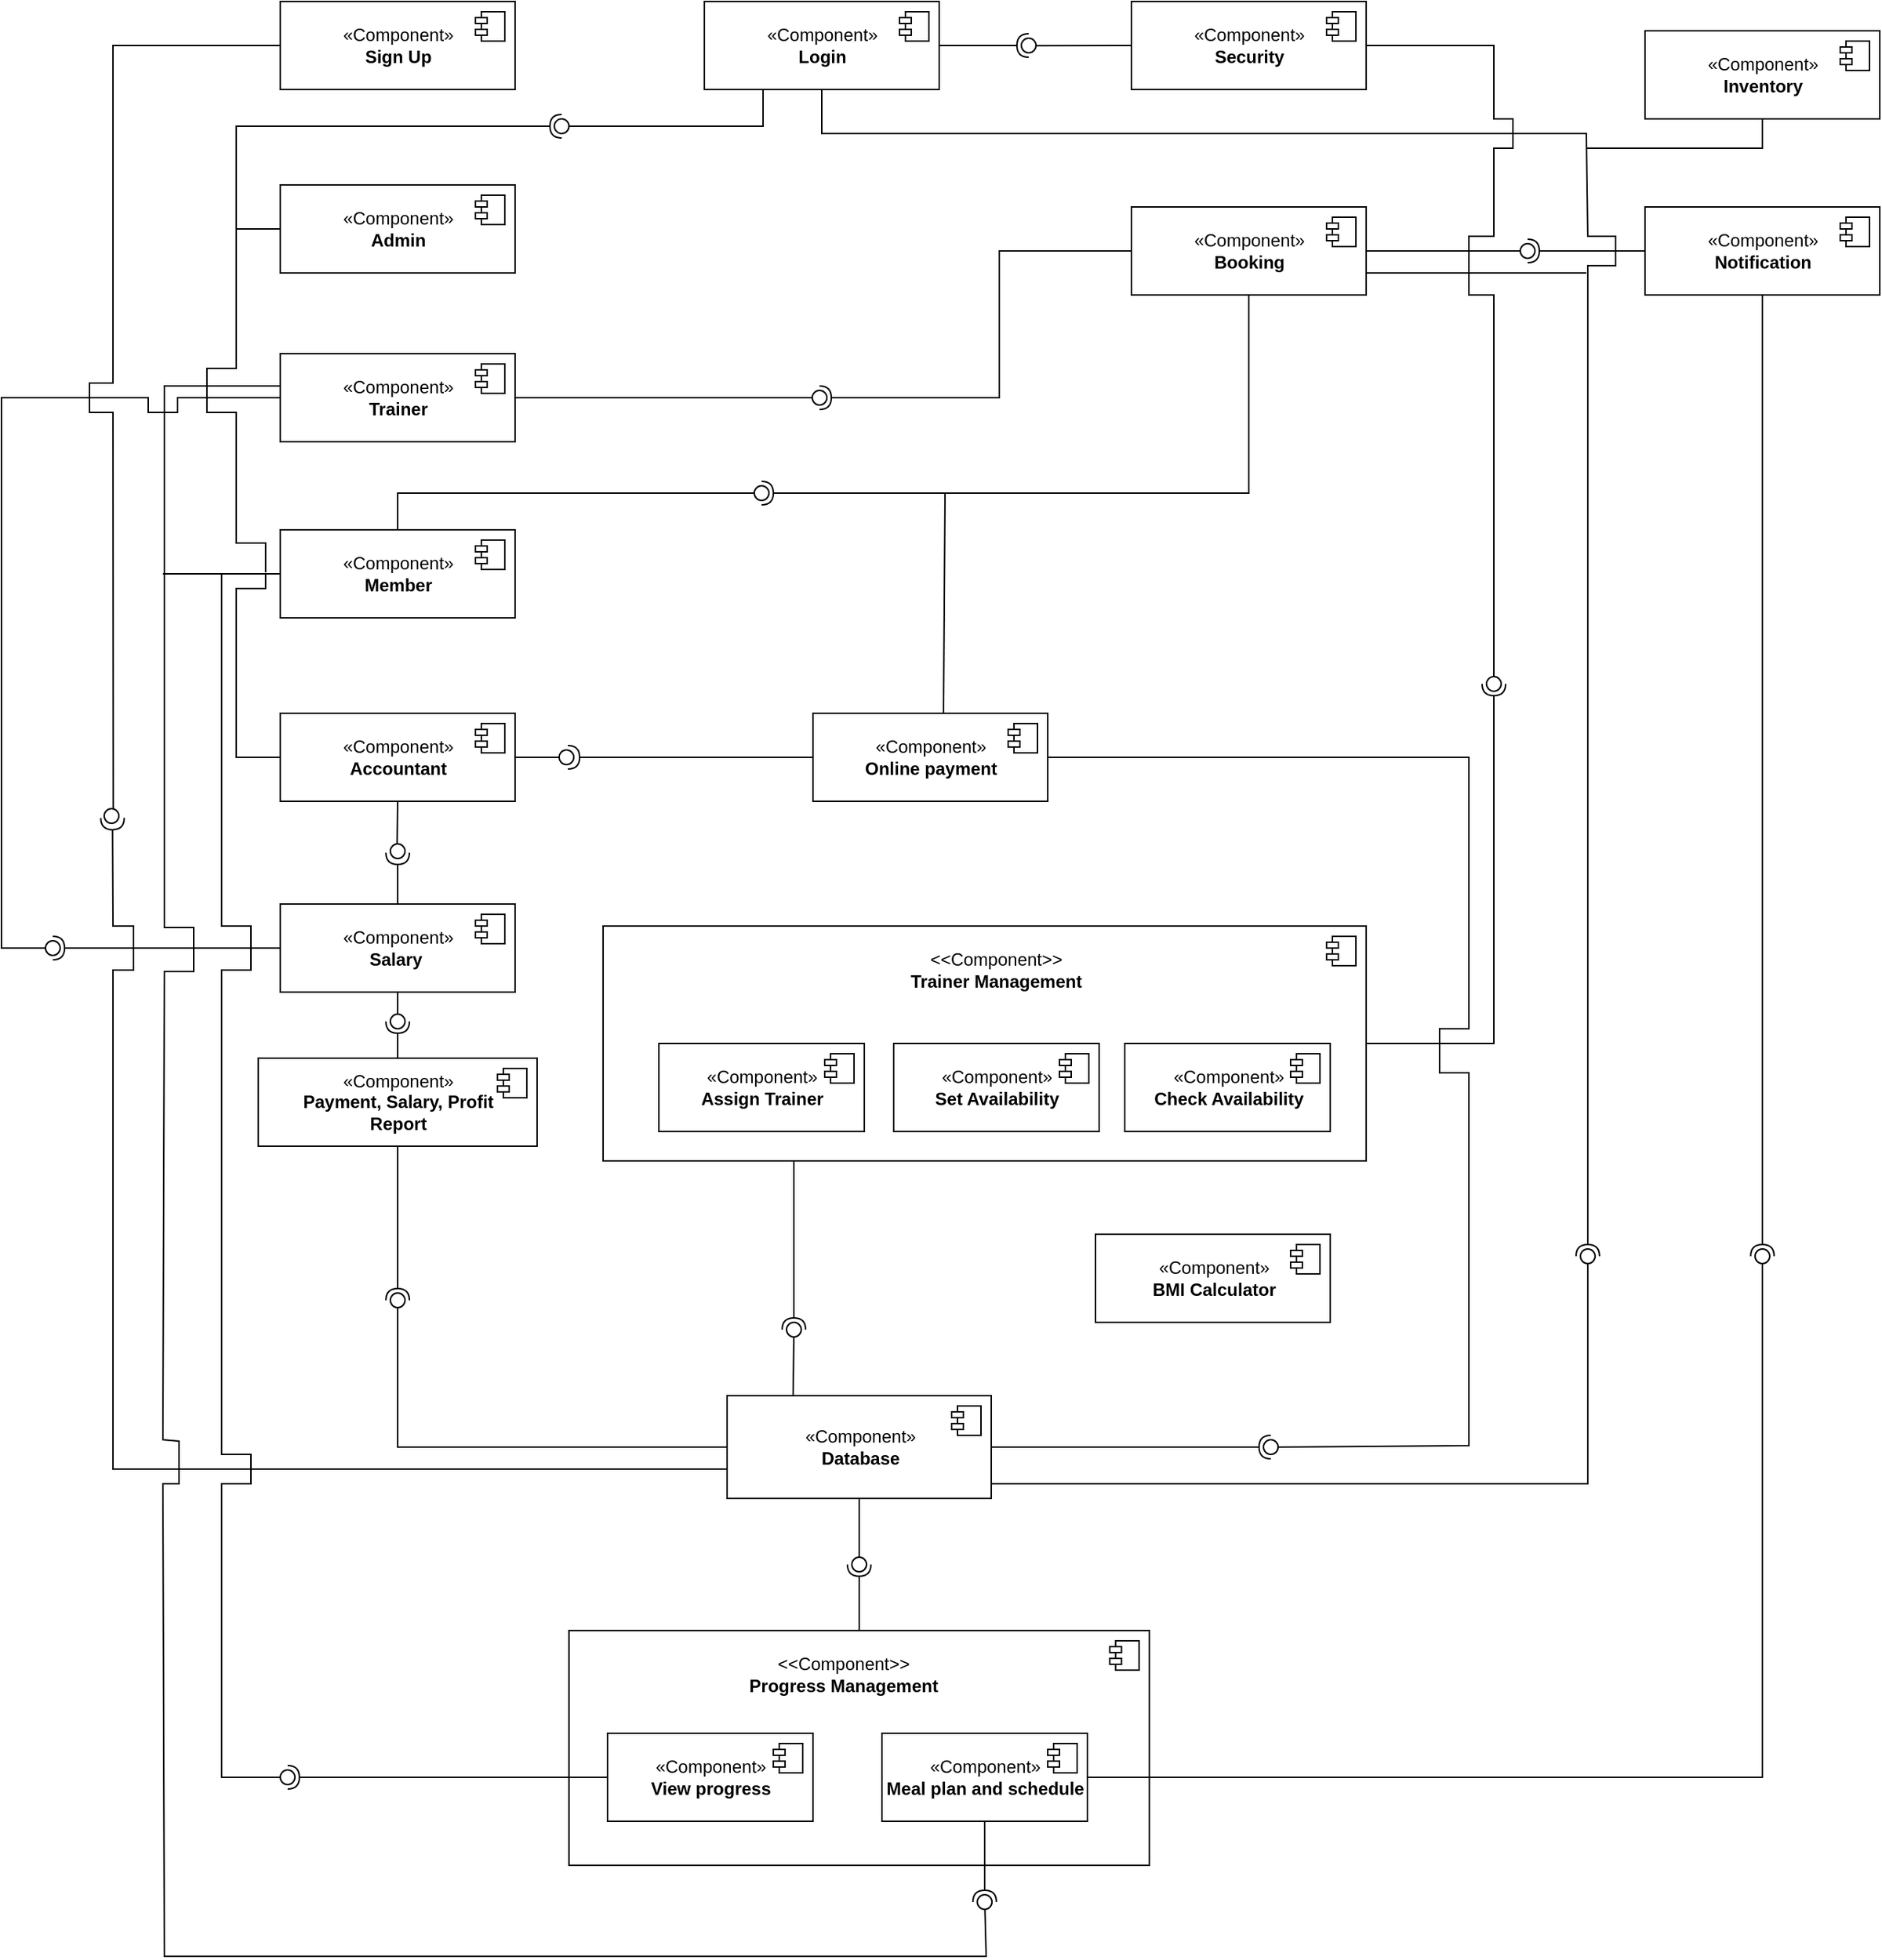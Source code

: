 <mxfile version="15.1.3" type="device" pages="3"><diagram id="GRLsyMhac1MM3BVmUdgl" name="Page-5"><mxGraphModel dx="2052" dy="596" grid="1" gridSize="10" guides="1" tooltips="1" connect="1" arrows="1" fold="1" page="1" pageScale="1" pageWidth="850" pageHeight="1100" math="0" shadow="0"><root><mxCell id="KUz-beREl1Uih2vsmtpz-0"/><mxCell id="KUz-beREl1Uih2vsmtpz-1" parent="KUz-beREl1Uih2vsmtpz-0"/><mxCell id="KUz-beREl1Uih2vsmtpz-2" value="«Component»&lt;br&gt;&lt;b&gt;Sign Up&lt;/b&gt;" style="html=1;dropTarget=0;" parent="KUz-beREl1Uih2vsmtpz-1" vertex="1"><mxGeometry x="70" y="40" width="160" height="60" as="geometry"/></mxCell><mxCell id="KUz-beREl1Uih2vsmtpz-3" value="" style="shape=module;jettyWidth=8;jettyHeight=4;" parent="KUz-beREl1Uih2vsmtpz-2" vertex="1"><mxGeometry x="1" width="20" height="20" relative="1" as="geometry"><mxPoint x="-27" y="7" as="offset"/></mxGeometry></mxCell><mxCell id="KUz-beREl1Uih2vsmtpz-4" value="«Component»&lt;br&gt;&lt;b&gt;Login&lt;/b&gt;" style="html=1;dropTarget=0;" parent="KUz-beREl1Uih2vsmtpz-1" vertex="1"><mxGeometry x="359" y="40" width="160" height="60" as="geometry"/></mxCell><mxCell id="KUz-beREl1Uih2vsmtpz-5" value="" style="shape=module;jettyWidth=8;jettyHeight=4;" parent="KUz-beREl1Uih2vsmtpz-4" vertex="1"><mxGeometry x="1" width="20" height="20" relative="1" as="geometry"><mxPoint x="-27" y="7" as="offset"/></mxGeometry></mxCell><mxCell id="KUz-beREl1Uih2vsmtpz-6" value="«Component»&lt;br&gt;&lt;b&gt;Admin&lt;/b&gt;" style="html=1;dropTarget=0;" parent="KUz-beREl1Uih2vsmtpz-1" vertex="1"><mxGeometry x="70" y="165" width="160" height="60" as="geometry"/></mxCell><mxCell id="KUz-beREl1Uih2vsmtpz-7" value="" style="shape=module;jettyWidth=8;jettyHeight=4;" parent="KUz-beREl1Uih2vsmtpz-6" vertex="1"><mxGeometry x="1" width="20" height="20" relative="1" as="geometry"><mxPoint x="-27" y="7" as="offset"/></mxGeometry></mxCell><mxCell id="KUz-beREl1Uih2vsmtpz-8" value="«Component»&lt;br&gt;&lt;b&gt;Trainer&lt;/b&gt;" style="html=1;dropTarget=0;" parent="KUz-beREl1Uih2vsmtpz-1" vertex="1"><mxGeometry x="70" y="280" width="160" height="60" as="geometry"/></mxCell><mxCell id="KUz-beREl1Uih2vsmtpz-9" value="" style="shape=module;jettyWidth=8;jettyHeight=4;" parent="KUz-beREl1Uih2vsmtpz-8" vertex="1"><mxGeometry x="1" width="20" height="20" relative="1" as="geometry"><mxPoint x="-27" y="7" as="offset"/></mxGeometry></mxCell><mxCell id="KUz-beREl1Uih2vsmtpz-10" value="«Component»&lt;br&gt;&lt;b&gt;Member&lt;/b&gt;" style="html=1;dropTarget=0;" parent="KUz-beREl1Uih2vsmtpz-1" vertex="1"><mxGeometry x="70" y="400" width="160" height="60" as="geometry"/></mxCell><mxCell id="KUz-beREl1Uih2vsmtpz-11" value="" style="shape=module;jettyWidth=8;jettyHeight=4;" parent="KUz-beREl1Uih2vsmtpz-10" vertex="1"><mxGeometry x="1" width="20" height="20" relative="1" as="geometry"><mxPoint x="-27" y="7" as="offset"/></mxGeometry></mxCell><mxCell id="KUz-beREl1Uih2vsmtpz-12" value="«Component»&lt;br&gt;&lt;b&gt;Accountant&lt;/b&gt;" style="html=1;dropTarget=0;" parent="KUz-beREl1Uih2vsmtpz-1" vertex="1"><mxGeometry x="70" y="525" width="160" height="60" as="geometry"/></mxCell><mxCell id="KUz-beREl1Uih2vsmtpz-13" value="" style="shape=module;jettyWidth=8;jettyHeight=4;" parent="KUz-beREl1Uih2vsmtpz-12" vertex="1"><mxGeometry x="1" width="20" height="20" relative="1" as="geometry"><mxPoint x="-27" y="7" as="offset"/></mxGeometry></mxCell><mxCell id="KUz-beREl1Uih2vsmtpz-14" value="«Component»&lt;br&gt;&lt;b&gt;Database&lt;/b&gt;" style="html=1;dropTarget=0;" parent="KUz-beREl1Uih2vsmtpz-1" vertex="1"><mxGeometry x="374.5" y="990" width="180" height="70" as="geometry"/></mxCell><mxCell id="KUz-beREl1Uih2vsmtpz-15" value="" style="shape=module;jettyWidth=8;jettyHeight=4;" parent="KUz-beREl1Uih2vsmtpz-14" vertex="1"><mxGeometry x="1" width="20" height="20" relative="1" as="geometry"><mxPoint x="-27" y="7" as="offset"/></mxGeometry></mxCell><mxCell id="KUz-beREl1Uih2vsmtpz-24" value="«Component»&lt;br&gt;&lt;b&gt;Security&lt;/b&gt;" style="html=1;dropTarget=0;" parent="KUz-beREl1Uih2vsmtpz-1" vertex="1"><mxGeometry x="650" y="40" width="160" height="60" as="geometry"/></mxCell><mxCell id="KUz-beREl1Uih2vsmtpz-25" value="" style="shape=module;jettyWidth=8;jettyHeight=4;" parent="KUz-beREl1Uih2vsmtpz-24" vertex="1"><mxGeometry x="1" width="20" height="20" relative="1" as="geometry"><mxPoint x="-27" y="7" as="offset"/></mxGeometry></mxCell><mxCell id="KUz-beREl1Uih2vsmtpz-26" value="«Component»&lt;br&gt;&lt;b&gt;Booking&lt;/b&gt;" style="html=1;dropTarget=0;" parent="KUz-beREl1Uih2vsmtpz-1" vertex="1"><mxGeometry x="650" y="180" width="160" height="60" as="geometry"/></mxCell><mxCell id="KUz-beREl1Uih2vsmtpz-27" value="" style="shape=module;jettyWidth=8;jettyHeight=4;" parent="KUz-beREl1Uih2vsmtpz-26" vertex="1"><mxGeometry x="1" width="20" height="20" relative="1" as="geometry"><mxPoint x="-27" y="7" as="offset"/></mxGeometry></mxCell><mxCell id="KUz-beREl1Uih2vsmtpz-28" value="«Component»&lt;br&gt;&lt;b&gt;BMI Calculator&lt;/b&gt;" style="html=1;dropTarget=0;" parent="KUz-beREl1Uih2vsmtpz-1" vertex="1"><mxGeometry x="625.5" y="880" width="160" height="60" as="geometry"/></mxCell><mxCell id="KUz-beREl1Uih2vsmtpz-29" value="" style="shape=module;jettyWidth=8;jettyHeight=4;" parent="KUz-beREl1Uih2vsmtpz-28" vertex="1"><mxGeometry x="1" width="20" height="20" relative="1" as="geometry"><mxPoint x="-27" y="7" as="offset"/></mxGeometry></mxCell><mxCell id="KUz-beREl1Uih2vsmtpz-30" value="«Component»&lt;br&gt;&lt;b&gt;Inventory&lt;/b&gt;" style="html=1;dropTarget=0;" parent="KUz-beREl1Uih2vsmtpz-1" vertex="1"><mxGeometry x="1000" y="60" width="160" height="60" as="geometry"/></mxCell><mxCell id="KUz-beREl1Uih2vsmtpz-31" value="" style="shape=module;jettyWidth=8;jettyHeight=4;" parent="KUz-beREl1Uih2vsmtpz-30" vertex="1"><mxGeometry x="1" width="20" height="20" relative="1" as="geometry"><mxPoint x="-27" y="7" as="offset"/></mxGeometry></mxCell><mxCell id="KUz-beREl1Uih2vsmtpz-34" value="" style="html=1;dropTarget=0;" parent="KUz-beREl1Uih2vsmtpz-1" vertex="1"><mxGeometry x="290" y="670" width="520" height="160" as="geometry"/></mxCell><mxCell id="KUz-beREl1Uih2vsmtpz-35" value="" style="shape=module;jettyWidth=8;jettyHeight=4;" parent="KUz-beREl1Uih2vsmtpz-34" vertex="1"><mxGeometry x="1" width="20" height="20" relative="1" as="geometry"><mxPoint x="-27" y="7" as="offset"/></mxGeometry></mxCell><mxCell id="KUz-beREl1Uih2vsmtpz-36" value="«Component»&lt;br&gt;&lt;b&gt;Set Availability&lt;/b&gt;" style="html=1;dropTarget=0;" parent="KUz-beREl1Uih2vsmtpz-1" vertex="1"><mxGeometry x="488" y="750" width="140" height="60" as="geometry"/></mxCell><mxCell id="KUz-beREl1Uih2vsmtpz-37" value="" style="shape=module;jettyWidth=8;jettyHeight=4;" parent="KUz-beREl1Uih2vsmtpz-36" vertex="1"><mxGeometry x="1" width="20" height="20" relative="1" as="geometry"><mxPoint x="-27" y="7" as="offset"/></mxGeometry></mxCell><mxCell id="KUz-beREl1Uih2vsmtpz-38" value="«Component»&lt;br&gt;&lt;b&gt;Assign Trainer&lt;/b&gt;" style="html=1;dropTarget=0;" parent="KUz-beREl1Uih2vsmtpz-1" vertex="1"><mxGeometry x="328" y="750" width="140" height="60" as="geometry"/></mxCell><mxCell id="KUz-beREl1Uih2vsmtpz-39" value="" style="shape=module;jettyWidth=8;jettyHeight=4;" parent="KUz-beREl1Uih2vsmtpz-38" vertex="1"><mxGeometry x="1" width="20" height="20" relative="1" as="geometry"><mxPoint x="-27" y="7" as="offset"/></mxGeometry></mxCell><mxCell id="KUz-beREl1Uih2vsmtpz-40" value="&amp;lt;&amp;lt;Component&amp;gt;&amp;gt;&lt;br&gt;&lt;b&gt;Trainer Management&lt;/b&gt;" style="text;html=1;strokeColor=none;fillColor=none;align=center;verticalAlign=middle;whiteSpace=wrap;rounded=0;" parent="KUz-beREl1Uih2vsmtpz-1" vertex="1"><mxGeometry x="479.25" y="690" width="157.5" height="20" as="geometry"/></mxCell><mxCell id="KUz-beREl1Uih2vsmtpz-41" value="«Component»&lt;br&gt;&lt;b&gt;Check Availability&lt;/b&gt;" style="html=1;dropTarget=0;" parent="KUz-beREl1Uih2vsmtpz-1" vertex="1"><mxGeometry x="645.5" y="750" width="140" height="60" as="geometry"/></mxCell><mxCell id="KUz-beREl1Uih2vsmtpz-42" value="" style="shape=module;jettyWidth=8;jettyHeight=4;" parent="KUz-beREl1Uih2vsmtpz-41" vertex="1"><mxGeometry x="1" width="20" height="20" relative="1" as="geometry"><mxPoint x="-27" y="7" as="offset"/></mxGeometry></mxCell><mxCell id="KUz-beREl1Uih2vsmtpz-43" value="«Component»&lt;br&gt;&lt;b&gt;Salary&amp;nbsp;&lt;/b&gt;" style="html=1;dropTarget=0;" parent="KUz-beREl1Uih2vsmtpz-1" vertex="1"><mxGeometry x="70" y="655" width="160" height="60" as="geometry"/></mxCell><mxCell id="KUz-beREl1Uih2vsmtpz-44" value="" style="shape=module;jettyWidth=8;jettyHeight=4;" parent="KUz-beREl1Uih2vsmtpz-43" vertex="1"><mxGeometry x="1" width="20" height="20" relative="1" as="geometry"><mxPoint x="-27" y="7" as="offset"/></mxGeometry></mxCell><mxCell id="KUz-beREl1Uih2vsmtpz-45" value="«Component»&lt;br&gt;&lt;b&gt;Payment, Salary, Profit&lt;br&gt;Report&lt;/b&gt;" style="html=1;dropTarget=0;" parent="KUz-beREl1Uih2vsmtpz-1" vertex="1"><mxGeometry x="55" y="760" width="190" height="60" as="geometry"/></mxCell><mxCell id="KUz-beREl1Uih2vsmtpz-46" value="" style="shape=module;jettyWidth=8;jettyHeight=4;" parent="KUz-beREl1Uih2vsmtpz-45" vertex="1"><mxGeometry x="1" width="20" height="20" relative="1" as="geometry"><mxPoint x="-27" y="7" as="offset"/></mxGeometry></mxCell><mxCell id="KUz-beREl1Uih2vsmtpz-47" value="«Component»&lt;br&gt;&lt;b&gt;Notification&lt;/b&gt;" style="html=1;dropTarget=0;" parent="KUz-beREl1Uih2vsmtpz-1" vertex="1"><mxGeometry x="1000" y="180" width="160" height="60" as="geometry"/></mxCell><mxCell id="KUz-beREl1Uih2vsmtpz-48" value="" style="shape=module;jettyWidth=8;jettyHeight=4;" parent="KUz-beREl1Uih2vsmtpz-47" vertex="1"><mxGeometry x="1" width="20" height="20" relative="1" as="geometry"><mxPoint x="-27" y="7" as="offset"/></mxGeometry></mxCell><mxCell id="KUz-beREl1Uih2vsmtpz-49" value="" style="html=1;dropTarget=0;" parent="KUz-beREl1Uih2vsmtpz-1" vertex="1"><mxGeometry x="266.75" y="1150" width="395.5" height="160" as="geometry"/></mxCell><mxCell id="KUz-beREl1Uih2vsmtpz-50" value="" style="shape=module;jettyWidth=8;jettyHeight=4;" parent="KUz-beREl1Uih2vsmtpz-49" vertex="1"><mxGeometry x="1" width="20" height="20" relative="1" as="geometry"><mxPoint x="-27" y="7" as="offset"/></mxGeometry></mxCell><mxCell id="KUz-beREl1Uih2vsmtpz-52" value="" style="rounded=0;orthogonalLoop=1;jettySize=auto;html=1;endArrow=none;endFill=0;exitX=0;exitY=0.5;exitDx=0;exitDy=0;" parent="KUz-beREl1Uih2vsmtpz-1" source="KUz-beREl1Uih2vsmtpz-24" target="KUz-beREl1Uih2vsmtpz-54" edge="1"><mxGeometry relative="1" as="geometry"><mxPoint x="420" y="155" as="sourcePoint"/></mxGeometry></mxCell><mxCell id="KUz-beREl1Uih2vsmtpz-53" value="" style="rounded=0;orthogonalLoop=1;jettySize=auto;html=1;endArrow=halfCircle;endFill=0;endSize=6;strokeWidth=1;exitX=1;exitY=0.5;exitDx=0;exitDy=0;" parent="KUz-beREl1Uih2vsmtpz-1" source="KUz-beREl1Uih2vsmtpz-4" edge="1"><mxGeometry relative="1" as="geometry"><mxPoint x="460" y="155" as="sourcePoint"/><mxPoint x="580" y="70" as="targetPoint"/></mxGeometry></mxCell><mxCell id="KUz-beREl1Uih2vsmtpz-54" value="" style="ellipse;whiteSpace=wrap;html=1;fontFamily=Helvetica;fontSize=12;fontColor=#000000;align=center;strokeColor=#000000;fillColor=#ffffff;points=[];aspect=fixed;resizable=0;" parent="KUz-beREl1Uih2vsmtpz-1" vertex="1"><mxGeometry x="575" y="65" width="10" height="10" as="geometry"/></mxCell><mxCell id="KUz-beREl1Uih2vsmtpz-55" value="" style="rounded=0;orthogonalLoop=1;jettySize=auto;html=1;endArrow=none;endFill=0;exitX=0;exitY=0.5;exitDx=0;exitDy=0;entryX=0.62;entryY=0.62;entryDx=0;entryDy=0;entryPerimeter=0;" parent="KUz-beREl1Uih2vsmtpz-1" source="KUz-beREl1Uih2vsmtpz-2" target="KUz-beREl1Uih2vsmtpz-57" edge="1"><mxGeometry relative="1" as="geometry"><mxPoint x="50" y="125" as="sourcePoint"/><Array as="points"><mxPoint x="-44" y="70"/><mxPoint x="-44" y="300"/><mxPoint x="-60" y="300"/><mxPoint x="-60" y="320"/><mxPoint x="-44" y="320"/></Array></mxGeometry></mxCell><mxCell id="KUz-beREl1Uih2vsmtpz-56" value="" style="rounded=0;orthogonalLoop=1;jettySize=auto;html=1;endArrow=halfCircle;endFill=0;endSize=6;strokeWidth=1;entryX=0.267;entryY=0.933;entryDx=0;entryDy=0;entryPerimeter=0;exitX=-0.003;exitY=0.714;exitDx=0;exitDy=0;exitPerimeter=0;" parent="KUz-beREl1Uih2vsmtpz-1" source="KUz-beREl1Uih2vsmtpz-14" edge="1"><mxGeometry relative="1" as="geometry"><mxPoint x="373" y="1040" as="sourcePoint"/><mxPoint x="-44.33" y="596.33" as="targetPoint"/><Array as="points"><mxPoint x="-44" y="1040"/><mxPoint x="-44" y="700"/><mxPoint x="-30" y="700"/><mxPoint x="-30" y="670"/><mxPoint x="-44" y="670"/></Array></mxGeometry></mxCell><mxCell id="KUz-beREl1Uih2vsmtpz-57" value="" style="ellipse;whiteSpace=wrap;html=1;fontFamily=Helvetica;fontSize=12;fontColor=#000000;align=center;strokeColor=#000000;fillColor=#ffffff;points=[];aspect=fixed;resizable=0;" parent="KUz-beREl1Uih2vsmtpz-1" vertex="1"><mxGeometry x="-50" y="590" width="10" height="10" as="geometry"/></mxCell><mxCell id="KUz-beREl1Uih2vsmtpz-63" value="" style="rounded=0;orthogonalLoop=1;jettySize=auto;html=1;endArrow=none;endFill=0;exitX=0.25;exitY=0;exitDx=0;exitDy=0;" parent="KUz-beREl1Uih2vsmtpz-1" source="KUz-beREl1Uih2vsmtpz-14" target="KUz-beREl1Uih2vsmtpz-65" edge="1"><mxGeometry relative="1" as="geometry"><mxPoint x="425" y="955" as="sourcePoint"/></mxGeometry></mxCell><mxCell id="KUz-beREl1Uih2vsmtpz-64" value="" style="rounded=0;orthogonalLoop=1;jettySize=auto;html=1;endArrow=halfCircle;endFill=0;entryX=0.5;entryY=0.5;entryDx=0;entryDy=0;endSize=6;strokeWidth=1;exitX=0.25;exitY=1;exitDx=0;exitDy=0;" parent="KUz-beREl1Uih2vsmtpz-1" source="KUz-beREl1Uih2vsmtpz-34" target="KUz-beREl1Uih2vsmtpz-65" edge="1"><mxGeometry relative="1" as="geometry"><mxPoint x="465" y="955" as="sourcePoint"/></mxGeometry></mxCell><mxCell id="KUz-beREl1Uih2vsmtpz-65" value="" style="ellipse;whiteSpace=wrap;html=1;fontFamily=Helvetica;fontSize=12;fontColor=#000000;align=center;strokeColor=#000000;fillColor=#ffffff;points=[];aspect=fixed;resizable=0;" parent="KUz-beREl1Uih2vsmtpz-1" vertex="1"><mxGeometry x="415" y="940" width="10" height="10" as="geometry"/></mxCell><mxCell id="KUz-beREl1Uih2vsmtpz-69" value="" style="rounded=0;orthogonalLoop=1;jettySize=auto;html=1;endArrow=none;endFill=0;exitX=1;exitY=0.5;exitDx=0;exitDy=0;" parent="KUz-beREl1Uih2vsmtpz-1" source="KUz-beREl1Uih2vsmtpz-8" target="KUz-beREl1Uih2vsmtpz-71" edge="1"><mxGeometry relative="1" as="geometry"><mxPoint x="393" y="285" as="sourcePoint"/></mxGeometry></mxCell><mxCell id="KUz-beREl1Uih2vsmtpz-70" value="" style="rounded=0;orthogonalLoop=1;jettySize=auto;html=1;endArrow=halfCircle;endFill=0;entryX=0.5;entryY=0.5;entryDx=0;entryDy=0;endSize=6;strokeWidth=1;exitX=0;exitY=0.5;exitDx=0;exitDy=0;" parent="KUz-beREl1Uih2vsmtpz-1" source="KUz-beREl1Uih2vsmtpz-26" target="KUz-beREl1Uih2vsmtpz-71" edge="1"><mxGeometry relative="1" as="geometry"><mxPoint x="433" y="285" as="sourcePoint"/><Array as="points"><mxPoint x="560" y="210"/><mxPoint x="560" y="310"/></Array></mxGeometry></mxCell><mxCell id="KUz-beREl1Uih2vsmtpz-71" value="" style="ellipse;whiteSpace=wrap;html=1;fontFamily=Helvetica;fontSize=12;fontColor=#000000;align=center;strokeColor=#000000;fillColor=#ffffff;points=[];aspect=fixed;resizable=0;" parent="KUz-beREl1Uih2vsmtpz-1" vertex="1"><mxGeometry x="432.5" y="305" width="10" height="10" as="geometry"/></mxCell><mxCell id="KUz-beREl1Uih2vsmtpz-72" value="" style="rounded=0;orthogonalLoop=1;jettySize=auto;html=1;endArrow=none;endFill=0;exitX=0.5;exitY=0;exitDx=0;exitDy=0;" parent="KUz-beREl1Uih2vsmtpz-1" source="KUz-beREl1Uih2vsmtpz-10" target="KUz-beREl1Uih2vsmtpz-74" edge="1"><mxGeometry relative="1" as="geometry"><mxPoint x="403" y="365" as="sourcePoint"/><Array as="points"><mxPoint x="150" y="375"/></Array></mxGeometry></mxCell><mxCell id="KUz-beREl1Uih2vsmtpz-73" value="" style="rounded=0;orthogonalLoop=1;jettySize=auto;html=1;endArrow=halfCircle;endFill=0;entryX=0.5;entryY=0.5;entryDx=0;entryDy=0;endSize=6;strokeWidth=1;exitX=0.5;exitY=1;exitDx=0;exitDy=0;" parent="KUz-beREl1Uih2vsmtpz-1" source="KUz-beREl1Uih2vsmtpz-26" target="KUz-beREl1Uih2vsmtpz-74" edge="1"><mxGeometry relative="1" as="geometry"><mxPoint x="443" y="365" as="sourcePoint"/><Array as="points"><mxPoint x="730" y="270"/><mxPoint x="730" y="375"/></Array></mxGeometry></mxCell><mxCell id="KUz-beREl1Uih2vsmtpz-74" value="" style="ellipse;whiteSpace=wrap;html=1;fontFamily=Helvetica;fontSize=12;fontColor=#000000;align=center;strokeColor=#000000;fillColor=#ffffff;points=[];aspect=fixed;resizable=0;" parent="KUz-beREl1Uih2vsmtpz-1" vertex="1"><mxGeometry x="393" y="370" width="10" height="10" as="geometry"/></mxCell><mxCell id="KUz-beREl1Uih2vsmtpz-75" value="" style="rounded=0;orthogonalLoop=1;jettySize=auto;html=1;endArrow=none;endFill=0;exitX=1;exitY=0.5;exitDx=0;exitDy=0;" parent="KUz-beREl1Uih2vsmtpz-1" source="KUz-beREl1Uih2vsmtpz-26" target="KUz-beREl1Uih2vsmtpz-77" edge="1"><mxGeometry relative="1" as="geometry"><mxPoint x="900" y="210" as="sourcePoint"/></mxGeometry></mxCell><mxCell id="KUz-beREl1Uih2vsmtpz-76" value="" style="rounded=0;orthogonalLoop=1;jettySize=auto;html=1;endArrow=halfCircle;endFill=0;entryX=0.5;entryY=0.5;entryDx=0;entryDy=0;endSize=6;strokeWidth=1;exitX=0;exitY=0.5;exitDx=0;exitDy=0;" parent="KUz-beREl1Uih2vsmtpz-1" source="KUz-beREl1Uih2vsmtpz-47" target="KUz-beREl1Uih2vsmtpz-77" edge="1"><mxGeometry relative="1" as="geometry"><mxPoint x="940" y="210" as="sourcePoint"/></mxGeometry></mxCell><mxCell id="KUz-beREl1Uih2vsmtpz-77" value="" style="ellipse;whiteSpace=wrap;html=1;fontFamily=Helvetica;fontSize=12;fontColor=#000000;align=center;strokeColor=#000000;fillColor=#ffffff;points=[];aspect=fixed;resizable=0;" parent="KUz-beREl1Uih2vsmtpz-1" vertex="1"><mxGeometry x="915" y="205" width="10" height="10" as="geometry"/></mxCell><mxCell id="z6zVtPo82N4SfBNvhHVu-0" value="" style="rounded=0;orthogonalLoop=1;jettySize=auto;html=1;endArrow=none;endFill=0;exitX=1;exitY=0.5;exitDx=0;exitDy=0;" parent="KUz-beREl1Uih2vsmtpz-1" source="KUz-beREl1Uih2vsmtpz-12" target="z6zVtPo82N4SfBNvhHVu-2" edge="1"><mxGeometry relative="1" as="geometry"><mxPoint x="430" y="625" as="sourcePoint"/><mxPoint x="250" y="550" as="targetPoint"/></mxGeometry></mxCell><mxCell id="z6zVtPo82N4SfBNvhHVu-1" value="" style="rounded=0;orthogonalLoop=1;jettySize=auto;html=1;endArrow=halfCircle;endFill=0;endSize=6;strokeWidth=1;" parent="KUz-beREl1Uih2vsmtpz-1" edge="1"><mxGeometry relative="1" as="geometry"><mxPoint x="433" y="555" as="sourcePoint"/><mxPoint x="266" y="555" as="targetPoint"/></mxGeometry></mxCell><mxCell id="z6zVtPo82N4SfBNvhHVu-2" value="" style="ellipse;whiteSpace=wrap;html=1;fontFamily=Helvetica;fontSize=12;fontColor=#000000;align=center;strokeColor=#000000;fillColor=#ffffff;points=[];aspect=fixed;resizable=0;" parent="KUz-beREl1Uih2vsmtpz-1" vertex="1"><mxGeometry x="260" y="550" width="10" height="10" as="geometry"/></mxCell><mxCell id="z6zVtPo82N4SfBNvhHVu-3" value="" style="rounded=0;orthogonalLoop=1;jettySize=auto;html=1;endArrow=none;endFill=0;exitX=0.5;exitY=1;exitDx=0;exitDy=0;" parent="KUz-beREl1Uih2vsmtpz-1" source="KUz-beREl1Uih2vsmtpz-43" edge="1"><mxGeometry relative="1" as="geometry"><mxPoint x="430" y="725" as="sourcePoint"/><mxPoint x="150" y="730" as="targetPoint"/></mxGeometry></mxCell><mxCell id="z6zVtPo82N4SfBNvhHVu-4" value="" style="rounded=0;orthogonalLoop=1;jettySize=auto;html=1;endArrow=halfCircle;endFill=0;entryX=0.5;entryY=0.5;entryDx=0;entryDy=0;endSize=6;strokeWidth=1;exitX=0.5;exitY=0;exitDx=0;exitDy=0;" parent="KUz-beREl1Uih2vsmtpz-1" source="KUz-beREl1Uih2vsmtpz-45" target="z6zVtPo82N4SfBNvhHVu-5" edge="1"><mxGeometry relative="1" as="geometry"><mxPoint x="470" y="725" as="sourcePoint"/></mxGeometry></mxCell><mxCell id="z6zVtPo82N4SfBNvhHVu-5" value="" style="ellipse;whiteSpace=wrap;html=1;fontFamily=Helvetica;fontSize=12;fontColor=#000000;align=center;strokeColor=#000000;fillColor=#ffffff;points=[];aspect=fixed;resizable=0;" parent="KUz-beREl1Uih2vsmtpz-1" vertex="1"><mxGeometry x="145" y="730" width="10" height="10" as="geometry"/></mxCell><mxCell id="z6zVtPo82N4SfBNvhHVu-6" value="" style="rounded=0;orthogonalLoop=1;jettySize=auto;html=1;endArrow=none;endFill=0;exitX=0.5;exitY=1;exitDx=0;exitDy=0;entryX=0.46;entryY=0.14;entryDx=0;entryDy=0;entryPerimeter=0;" parent="KUz-beREl1Uih2vsmtpz-1" source="KUz-beREl1Uih2vsmtpz-12" target="z6zVtPo82N4SfBNvhHVu-8" edge="1"><mxGeometry relative="1" as="geometry"><mxPoint x="430" y="625" as="sourcePoint"/><mxPoint x="150" y="620" as="targetPoint"/></mxGeometry></mxCell><mxCell id="z6zVtPo82N4SfBNvhHVu-7" value="" style="rounded=0;orthogonalLoop=1;jettySize=auto;html=1;endArrow=halfCircle;endFill=0;endSize=6;strokeWidth=1;exitX=0.5;exitY=0;exitDx=0;exitDy=0;" parent="KUz-beREl1Uih2vsmtpz-1" source="KUz-beREl1Uih2vsmtpz-43" edge="1"><mxGeometry relative="1" as="geometry"><mxPoint x="200" y="620" as="sourcePoint"/><mxPoint x="150" y="620" as="targetPoint"/></mxGeometry></mxCell><mxCell id="z6zVtPo82N4SfBNvhHVu-8" value="" style="ellipse;whiteSpace=wrap;html=1;fontFamily=Helvetica;fontSize=12;fontColor=#000000;align=center;strokeColor=#000000;fillColor=#ffffff;points=[];aspect=fixed;resizable=0;" parent="KUz-beREl1Uih2vsmtpz-1" vertex="1"><mxGeometry x="145" y="614" width="10" height="10" as="geometry"/></mxCell><mxCell id="rdG7AmRiYX-s2FZ0w-6K-0" value="" style="rounded=0;orthogonalLoop=1;jettySize=auto;html=1;endArrow=none;endFill=0;" parent="KUz-beREl1Uih2vsmtpz-1" target="rdG7AmRiYX-s2FZ0w-6K-2" edge="1"><mxGeometry relative="1" as="geometry"><mxPoint x="555" y="1050" as="sourcePoint"/><Array as="points"><mxPoint x="961" y="1050"/></Array></mxGeometry></mxCell><mxCell id="rdG7AmRiYX-s2FZ0w-6K-1" value="" style="rounded=0;orthogonalLoop=1;jettySize=auto;html=1;endArrow=halfCircle;endFill=0;entryX=0.5;entryY=0.5;entryDx=0;entryDy=0;endSize=6;strokeWidth=1;exitX=0.5;exitY=1;exitDx=0;exitDy=0;" parent="KUz-beREl1Uih2vsmtpz-1" source="KUz-beREl1Uih2vsmtpz-4" target="rdG7AmRiYX-s2FZ0w-6K-2" edge="1"><mxGeometry relative="1" as="geometry"><mxPoint x="950" y="70" as="sourcePoint"/><Array as="points"><mxPoint x="439" y="130"/><mxPoint x="960" y="130"/><mxPoint x="961" y="200"/><mxPoint x="980" y="200"/><mxPoint x="980" y="220"/><mxPoint x="961" y="220"/></Array></mxGeometry></mxCell><mxCell id="rdG7AmRiYX-s2FZ0w-6K-2" value="" style="ellipse;whiteSpace=wrap;html=1;fontFamily=Helvetica;fontSize=12;fontColor=#000000;align=center;strokeColor=#000000;fillColor=#ffffff;points=[];aspect=fixed;resizable=0;" parent="KUz-beREl1Uih2vsmtpz-1" vertex="1"><mxGeometry x="956" y="890" width="10" height="10" as="geometry"/></mxCell><mxCell id="rdG7AmRiYX-s2FZ0w-6K-6" value="" style="endArrow=none;html=1;rounded=0;" parent="KUz-beREl1Uih2vsmtpz-1" edge="1"><mxGeometry width="50" height="50" relative="1" as="geometry"><mxPoint x="20" y="310" as="sourcePoint"/><mxPoint x="40" y="180" as="targetPoint"/><Array as="points"><mxPoint x="20" y="290"/><mxPoint x="40" y="290"/></Array></mxGeometry></mxCell><mxCell id="rdG7AmRiYX-s2FZ0w-6K-7" value="" style="endArrow=none;html=1;rounded=0;" parent="KUz-beREl1Uih2vsmtpz-1" edge="1"><mxGeometry width="50" height="50" relative="1" as="geometry"><mxPoint x="60" y="429" as="sourcePoint"/><mxPoint x="20" y="299" as="targetPoint"/><Array as="points"><mxPoint x="60" y="409"/><mxPoint x="40" y="409"/><mxPoint x="40" y="320"/><mxPoint x="20" y="320"/></Array></mxGeometry></mxCell><mxCell id="rdG7AmRiYX-s2FZ0w-6K-8" value="" style="endArrow=none;html=1;exitX=0;exitY=0.5;exitDx=0;exitDy=0;rounded=0;" parent="KUz-beREl1Uih2vsmtpz-1" source="KUz-beREl1Uih2vsmtpz-12" edge="1"><mxGeometry width="50" height="50" relative="1" as="geometry"><mxPoint x="280" y="440" as="sourcePoint"/><mxPoint x="60" y="430" as="targetPoint"/><Array as="points"><mxPoint x="40" y="555"/><mxPoint x="40" y="440"/><mxPoint x="60" y="440"/></Array></mxGeometry></mxCell><mxCell id="rdG7AmRiYX-s2FZ0w-6K-9" value="" style="rounded=0;orthogonalLoop=1;jettySize=auto;html=1;endArrow=none;endFill=0;exitX=0.5;exitY=1;exitDx=0;exitDy=0;" parent="KUz-beREl1Uih2vsmtpz-1" source="KUz-beREl1Uih2vsmtpz-14" target="rdG7AmRiYX-s2FZ0w-6K-11" edge="1"><mxGeometry relative="1" as="geometry"><mxPoint x="420" y="1125" as="sourcePoint"/></mxGeometry></mxCell><mxCell id="rdG7AmRiYX-s2FZ0w-6K-10" value="" style="rounded=0;orthogonalLoop=1;jettySize=auto;html=1;endArrow=halfCircle;endFill=0;entryX=0.5;entryY=0.5;entryDx=0;entryDy=0;endSize=6;strokeWidth=1;exitX=0.5;exitY=0;exitDx=0;exitDy=0;" parent="KUz-beREl1Uih2vsmtpz-1" source="KUz-beREl1Uih2vsmtpz-49" target="rdG7AmRiYX-s2FZ0w-6K-11" edge="1"><mxGeometry relative="1" as="geometry"><mxPoint x="460" y="1125" as="sourcePoint"/></mxGeometry></mxCell><mxCell id="rdG7AmRiYX-s2FZ0w-6K-11" value="" style="ellipse;whiteSpace=wrap;html=1;fontFamily=Helvetica;fontSize=12;fontColor=#000000;align=center;strokeColor=#000000;fillColor=#ffffff;points=[];aspect=fixed;resizable=0;" parent="KUz-beREl1Uih2vsmtpz-1" vertex="1"><mxGeometry x="459.5" y="1100" width="10" height="10" as="geometry"/></mxCell><mxCell id="rdG7AmRiYX-s2FZ0w-6K-16" value="«Component»&lt;br&gt;&lt;b&gt;View progress&lt;/b&gt;" style="html=1;dropTarget=0;" parent="KUz-beREl1Uih2vsmtpz-1" vertex="1"><mxGeometry x="293" y="1220" width="140" height="60" as="geometry"/></mxCell><mxCell id="rdG7AmRiYX-s2FZ0w-6K-17" value="" style="shape=module;jettyWidth=8;jettyHeight=4;" parent="rdG7AmRiYX-s2FZ0w-6K-16" vertex="1"><mxGeometry x="1" width="20" height="20" relative="1" as="geometry"><mxPoint x="-27" y="7" as="offset"/></mxGeometry></mxCell><mxCell id="rdG7AmRiYX-s2FZ0w-6K-18" value="«Component»&lt;br&gt;&lt;b&gt;Meal plan and schedule&lt;/b&gt;" style="html=1;dropTarget=0;" parent="KUz-beREl1Uih2vsmtpz-1" vertex="1"><mxGeometry x="480" y="1220" width="140" height="60" as="geometry"/></mxCell><mxCell id="rdG7AmRiYX-s2FZ0w-6K-19" value="" style="shape=module;jettyWidth=8;jettyHeight=4;" parent="rdG7AmRiYX-s2FZ0w-6K-18" vertex="1"><mxGeometry x="1" width="20" height="20" relative="1" as="geometry"><mxPoint x="-27" y="7" as="offset"/></mxGeometry></mxCell><mxCell id="rdG7AmRiYX-s2FZ0w-6K-20" value="&amp;lt;&amp;lt;Component&amp;gt;&amp;gt;&lt;br&gt;&lt;b&gt;Progress Management&lt;/b&gt;" style="text;html=1;strokeColor=none;fillColor=none;align=center;verticalAlign=middle;whiteSpace=wrap;rounded=0;" parent="KUz-beREl1Uih2vsmtpz-1" vertex="1"><mxGeometry x="375" y="1170" width="157.5" height="20" as="geometry"/></mxCell><mxCell id="rdG7AmRiYX-s2FZ0w-6K-27" value="" style="rounded=0;orthogonalLoop=1;jettySize=auto;html=1;endArrow=none;endFill=0;exitX=0;exitY=0.5;exitDx=0;exitDy=0;" parent="KUz-beREl1Uih2vsmtpz-1" source="KUz-beREl1Uih2vsmtpz-10" target="rdG7AmRiYX-s2FZ0w-6K-29" edge="1"><mxGeometry relative="1" as="geometry"><mxPoint x="-10" y="1080" as="sourcePoint"/><Array as="points"><mxPoint x="30" y="430"/><mxPoint x="30" y="670"/><mxPoint x="50" y="670"/><mxPoint x="50" y="700"/><mxPoint x="30" y="700"/><mxPoint x="30" y="1030"/><mxPoint x="50" y="1030"/><mxPoint x="50" y="1050"/><mxPoint x="30" y="1050"/><mxPoint x="30" y="1250"/></Array></mxGeometry></mxCell><mxCell id="rdG7AmRiYX-s2FZ0w-6K-28" value="" style="rounded=0;orthogonalLoop=1;jettySize=auto;html=1;endArrow=halfCircle;endFill=0;entryX=0.5;entryY=0.5;entryDx=0;entryDy=0;endSize=6;strokeWidth=1;exitX=0;exitY=0.5;exitDx=0;exitDy=0;" parent="KUz-beREl1Uih2vsmtpz-1" source="rdG7AmRiYX-s2FZ0w-6K-16" target="rdG7AmRiYX-s2FZ0w-6K-29" edge="1"><mxGeometry relative="1" as="geometry"><mxPoint x="560" y="1235" as="sourcePoint"/></mxGeometry></mxCell><mxCell id="rdG7AmRiYX-s2FZ0w-6K-29" value="" style="ellipse;whiteSpace=wrap;html=1;fontFamily=Helvetica;fontSize=12;fontColor=#000000;align=center;strokeColor=#000000;fillColor=#ffffff;points=[];aspect=fixed;resizable=0;" parent="KUz-beREl1Uih2vsmtpz-1" vertex="1"><mxGeometry x="70" y="1245" width="10" height="10" as="geometry"/></mxCell><mxCell id="rdG7AmRiYX-s2FZ0w-6K-30" value="" style="rounded=0;orthogonalLoop=1;jettySize=auto;html=1;endArrow=none;endFill=0;exitX=0;exitY=0.5;exitDx=0;exitDy=0;" parent="KUz-beREl1Uih2vsmtpz-1" edge="1"><mxGeometry relative="1" as="geometry"><mxPoint x="70" y="302" as="sourcePoint"/><Array as="points"><mxPoint x="-9" y="302"/><mxPoint x="-9" y="671"/><mxPoint x="11" y="671"/><mxPoint x="11" y="701"/><mxPoint x="-9" y="701"/><mxPoint x="-10" y="1020"/><mxPoint x="1" y="1021"/><mxPoint x="1" y="1050"/><mxPoint x="-10" y="1050"/><mxPoint x="-9" y="1372"/><mxPoint x="551" y="1372"/></Array><mxPoint x="550" y="1332" as="targetPoint"/></mxGeometry></mxCell><mxCell id="rdG7AmRiYX-s2FZ0w-6K-31" value="" style="rounded=0;orthogonalLoop=1;jettySize=auto;html=1;endArrow=halfCircle;endFill=0;entryX=0.5;entryY=0.5;entryDx=0;entryDy=0;endSize=6;strokeWidth=1;exitX=0.5;exitY=1;exitDx=0;exitDy=0;" parent="KUz-beREl1Uih2vsmtpz-1" source="rdG7AmRiYX-s2FZ0w-6K-18" target="rdG7AmRiYX-s2FZ0w-6K-32" edge="1"><mxGeometry relative="1" as="geometry"><mxPoint x="660" y="1520" as="sourcePoint"/></mxGeometry></mxCell><mxCell id="rdG7AmRiYX-s2FZ0w-6K-32" value="" style="ellipse;whiteSpace=wrap;html=1;fontFamily=Helvetica;fontSize=12;fontColor=#000000;align=center;strokeColor=#000000;fillColor=#ffffff;points=[];aspect=fixed;resizable=0;" parent="KUz-beREl1Uih2vsmtpz-1" vertex="1"><mxGeometry x="545" y="1330" width="10" height="10" as="geometry"/></mxCell><mxCell id="rdG7AmRiYX-s2FZ0w-6K-33" value="" style="endArrow=none;html=1;entryX=0;entryY=0.5;entryDx=0;entryDy=0;" parent="KUz-beREl1Uih2vsmtpz-1" target="KUz-beREl1Uih2vsmtpz-10" edge="1"><mxGeometry width="50" height="50" relative="1" as="geometry"><mxPoint x="-10" y="430" as="sourcePoint"/><mxPoint x="540" y="550" as="targetPoint"/><Array as="points"><mxPoint x="50" y="430"/></Array></mxGeometry></mxCell><mxCell id="rdG7AmRiYX-s2FZ0w-6K-34" value="" style="rounded=0;orthogonalLoop=1;jettySize=auto;html=1;endArrow=none;endFill=0;exitX=1;exitY=0.5;exitDx=0;exitDy=0;" parent="KUz-beREl1Uih2vsmtpz-1" source="rdG7AmRiYX-s2FZ0w-6K-18" target="rdG7AmRiYX-s2FZ0w-6K-36" edge="1"><mxGeometry relative="1" as="geometry"><mxPoint x="490" y="1255" as="sourcePoint"/><Array as="points"><mxPoint x="1080" y="1250"/></Array></mxGeometry></mxCell><mxCell id="rdG7AmRiYX-s2FZ0w-6K-35" value="" style="rounded=0;orthogonalLoop=1;jettySize=auto;html=1;endArrow=halfCircle;endFill=0;entryX=0.5;entryY=0.5;entryDx=0;entryDy=0;endSize=6;strokeWidth=1;exitX=0.5;exitY=1;exitDx=0;exitDy=0;" parent="KUz-beREl1Uih2vsmtpz-1" source="KUz-beREl1Uih2vsmtpz-47" target="rdG7AmRiYX-s2FZ0w-6K-36" edge="1"><mxGeometry relative="1" as="geometry"><mxPoint x="530" y="1255" as="sourcePoint"/></mxGeometry></mxCell><mxCell id="rdG7AmRiYX-s2FZ0w-6K-36" value="" style="ellipse;whiteSpace=wrap;html=1;fontFamily=Helvetica;fontSize=12;fontColor=#000000;align=center;strokeColor=#000000;fillColor=#ffffff;points=[];aspect=fixed;resizable=0;" parent="KUz-beREl1Uih2vsmtpz-1" vertex="1"><mxGeometry x="1075" y="890" width="10" height="10" as="geometry"/></mxCell><mxCell id="rdG7AmRiYX-s2FZ0w-6K-37" value="" style="endArrow=none;html=1;exitX=0.5;exitY=1;exitDx=0;exitDy=0;rounded=0;" parent="KUz-beREl1Uih2vsmtpz-1" source="KUz-beREl1Uih2vsmtpz-30" edge="1"><mxGeometry width="50" height="50" relative="1" as="geometry"><mxPoint x="439" y="170" as="sourcePoint"/><mxPoint x="960" y="140" as="targetPoint"/><Array as="points"><mxPoint x="1080" y="140"/></Array></mxGeometry></mxCell><mxCell id="rdG7AmRiYX-s2FZ0w-6K-38" value="" style="endArrow=none;html=1;exitX=1;exitY=0.75;exitDx=0;exitDy=0;" parent="KUz-beREl1Uih2vsmtpz-1" source="KUz-beREl1Uih2vsmtpz-26" edge="1"><mxGeometry width="50" height="50" relative="1" as="geometry"><mxPoint x="620" y="350" as="sourcePoint"/><mxPoint x="960" y="225" as="targetPoint"/></mxGeometry></mxCell><mxCell id="rdG7AmRiYX-s2FZ0w-6K-39" value="" style="rounded=0;orthogonalLoop=1;jettySize=auto;html=1;endArrow=none;endFill=0;exitX=1;exitY=0.5;exitDx=0;exitDy=0;" parent="KUz-beREl1Uih2vsmtpz-1" source="6aZWFlVLRKt6Z7TvYyyU-0" target="rdG7AmRiYX-s2FZ0w-6K-41" edge="1"><mxGeometry relative="1" as="geometry"><mxPoint x="622.5" y="535.0" as="sourcePoint"/><Array as="points"><mxPoint x="880" y="555"/><mxPoint x="880" y="660"/><mxPoint x="880" y="740"/><mxPoint x="860" y="740"/><mxPoint x="860" y="770"/><mxPoint x="880" y="770"/><mxPoint x="880" y="900"/><mxPoint x="880" y="1024"/></Array></mxGeometry></mxCell><mxCell id="rdG7AmRiYX-s2FZ0w-6K-40" value="" style="rounded=0;orthogonalLoop=1;jettySize=auto;html=1;endArrow=halfCircle;endFill=0;entryX=0.5;entryY=0.5;entryDx=0;entryDy=0;endSize=6;strokeWidth=1;exitX=1;exitY=0.5;exitDx=0;exitDy=0;" parent="KUz-beREl1Uih2vsmtpz-1" source="KUz-beREl1Uih2vsmtpz-14" target="rdG7AmRiYX-s2FZ0w-6K-41" edge="1"><mxGeometry relative="1" as="geometry"><mxPoint x="650" y="995" as="sourcePoint"/></mxGeometry></mxCell><mxCell id="rdG7AmRiYX-s2FZ0w-6K-41" value="" style="ellipse;whiteSpace=wrap;html=1;fontFamily=Helvetica;fontSize=12;fontColor=#000000;align=center;strokeColor=#000000;fillColor=#ffffff;points=[];aspect=fixed;resizable=0;" parent="KUz-beREl1Uih2vsmtpz-1" vertex="1"><mxGeometry x="740" y="1020" width="10" height="10" as="geometry"/></mxCell><mxCell id="rdG7AmRiYX-s2FZ0w-6K-42" value="" style="rounded=0;orthogonalLoop=1;jettySize=auto;html=1;endArrow=none;endFill=0;exitX=1;exitY=0.5;exitDx=0;exitDy=0;" parent="KUz-beREl1Uih2vsmtpz-1" source="KUz-beREl1Uih2vsmtpz-24" target="rdG7AmRiYX-s2FZ0w-6K-44" edge="1"><mxGeometry relative="1" as="geometry"><mxPoint x="1160" y="740" as="sourcePoint"/><Array as="points"><mxPoint x="897" y="70"/><mxPoint x="897" y="120"/><mxPoint x="910" y="120"/><mxPoint x="910" y="140"/><mxPoint x="897" y="140"/><mxPoint x="897" y="200"/><mxPoint x="880" y="200"/><mxPoint x="880" y="240"/><mxPoint x="897" y="240"/></Array></mxGeometry></mxCell><mxCell id="rdG7AmRiYX-s2FZ0w-6K-43" value="" style="rounded=0;orthogonalLoop=1;jettySize=auto;html=1;endArrow=halfCircle;endFill=0;entryX=0.5;entryY=0.5;entryDx=0;entryDy=0;endSize=6;strokeWidth=1;exitX=1;exitY=0.5;exitDx=0;exitDy=0;" parent="KUz-beREl1Uih2vsmtpz-1" source="KUz-beREl1Uih2vsmtpz-34" target="rdG7AmRiYX-s2FZ0w-6K-44" edge="1"><mxGeometry relative="1" as="geometry"><mxPoint x="630" y="1045" as="sourcePoint"/><Array as="points"><mxPoint x="897" y="750"/></Array></mxGeometry></mxCell><mxCell id="rdG7AmRiYX-s2FZ0w-6K-44" value="" style="ellipse;whiteSpace=wrap;html=1;fontFamily=Helvetica;fontSize=12;fontColor=#000000;align=center;strokeColor=#000000;fillColor=#ffffff;points=[];aspect=fixed;resizable=0;" parent="KUz-beREl1Uih2vsmtpz-1" vertex="1"><mxGeometry x="892" y="500" width="10" height="10" as="geometry"/></mxCell><mxCell id="rdG7AmRiYX-s2FZ0w-6K-45" value="" style="endArrow=none;html=1;exitX=0.556;exitY=0.007;exitDx=0;exitDy=0;exitPerimeter=0;" parent="KUz-beREl1Uih2vsmtpz-1" source="6aZWFlVLRKt6Z7TvYyyU-0" edge="1"><mxGeometry width="50" height="50" relative="1" as="geometry"><mxPoint x="527.5" y="500.0" as="sourcePoint"/><mxPoint x="523" y="375" as="targetPoint"/></mxGeometry></mxCell><mxCell id="rdG7AmRiYX-s2FZ0w-6K-46" value="" style="rounded=0;orthogonalLoop=1;jettySize=auto;html=1;endArrow=none;endFill=0;exitX=0;exitY=0.5;exitDx=0;exitDy=0;" parent="KUz-beREl1Uih2vsmtpz-1" source="KUz-beREl1Uih2vsmtpz-14" target="rdG7AmRiYX-s2FZ0w-6K-48" edge="1"><mxGeometry relative="1" as="geometry"><mxPoint x="610" y="955" as="sourcePoint"/><Array as="points"><mxPoint x="150" y="1025"/></Array></mxGeometry></mxCell><mxCell id="rdG7AmRiYX-s2FZ0w-6K-47" value="" style="rounded=0;orthogonalLoop=1;jettySize=auto;html=1;endArrow=halfCircle;endFill=0;entryX=0.5;entryY=0.5;entryDx=0;entryDy=0;endSize=6;strokeWidth=1;exitX=0.5;exitY=1;exitDx=0;exitDy=0;" parent="KUz-beREl1Uih2vsmtpz-1" source="KUz-beREl1Uih2vsmtpz-45" target="rdG7AmRiYX-s2FZ0w-6K-48" edge="1"><mxGeometry relative="1" as="geometry"><mxPoint x="650" y="955" as="sourcePoint"/></mxGeometry></mxCell><mxCell id="rdG7AmRiYX-s2FZ0w-6K-48" value="" style="ellipse;whiteSpace=wrap;html=1;fontFamily=Helvetica;fontSize=12;fontColor=#000000;align=center;strokeColor=#000000;fillColor=#ffffff;points=[];aspect=fixed;resizable=0;" parent="KUz-beREl1Uih2vsmtpz-1" vertex="1"><mxGeometry x="145" y="920" width="10" height="10" as="geometry"/></mxCell><mxCell id="e81l9rR3j5bOldndESbw-3" value="" style="rounded=0;orthogonalLoop=1;jettySize=auto;html=1;endArrow=none;endFill=0;exitX=0;exitY=0.5;exitDx=0;exitDy=0;" parent="KUz-beREl1Uih2vsmtpz-1" source="KUz-beREl1Uih2vsmtpz-8" target="e81l9rR3j5bOldndESbw-5" edge="1"><mxGeometry relative="1" as="geometry"><mxPoint x="-140" y="490" as="sourcePoint"/><Array as="points"><mxPoint y="310"/><mxPoint y="320"/><mxPoint x="-20" y="320"/><mxPoint x="-20" y="310"/><mxPoint x="-120" y="310"/><mxPoint x="-120" y="430"/><mxPoint x="-120" y="685"/></Array></mxGeometry></mxCell><mxCell id="e81l9rR3j5bOldndESbw-4" value="" style="rounded=0;orthogonalLoop=1;jettySize=auto;html=1;endArrow=halfCircle;endFill=0;entryX=0.5;entryY=0.5;entryDx=0;entryDy=0;endSize=6;strokeWidth=1;exitX=0;exitY=0.5;exitDx=0;exitDy=0;" parent="KUz-beREl1Uih2vsmtpz-1" source="KUz-beREl1Uih2vsmtpz-43" target="e81l9rR3j5bOldndESbw-5" edge="1"><mxGeometry relative="1" as="geometry"><mxPoint x="-100" y="685" as="sourcePoint"/></mxGeometry></mxCell><mxCell id="e81l9rR3j5bOldndESbw-5" value="" style="ellipse;whiteSpace=wrap;html=1;fontFamily=Helvetica;fontSize=12;fontColor=#000000;align=center;strokeColor=#000000;fillColor=#ffffff;points=[];aspect=fixed;resizable=0;" parent="KUz-beREl1Uih2vsmtpz-1" vertex="1"><mxGeometry x="-90" y="680" width="10" height="10" as="geometry"/></mxCell><mxCell id="e81l9rR3j5bOldndESbw-7" value="" style="rounded=0;orthogonalLoop=1;jettySize=auto;html=1;endArrow=none;endFill=0;exitX=0.25;exitY=1;exitDx=0;exitDy=0;" parent="KUz-beREl1Uih2vsmtpz-1" source="KUz-beREl1Uih2vsmtpz-4" target="e81l9rR3j5bOldndESbw-9" edge="1"><mxGeometry relative="1" as="geometry"><mxPoint x="80" y="125" as="sourcePoint"/><Array as="points"><mxPoint x="399" y="125"/></Array></mxGeometry></mxCell><mxCell id="e81l9rR3j5bOldndESbw-8" value="" style="rounded=0;orthogonalLoop=1;jettySize=auto;html=1;endArrow=halfCircle;endFill=0;entryX=0.5;entryY=0.5;entryDx=0;entryDy=0;endSize=6;strokeWidth=1;exitX=0;exitY=0.5;exitDx=0;exitDy=0;" parent="KUz-beREl1Uih2vsmtpz-1" source="KUz-beREl1Uih2vsmtpz-6" target="e81l9rR3j5bOldndESbw-9" edge="1"><mxGeometry relative="1" as="geometry"><mxPoint x="120" y="125" as="sourcePoint"/><Array as="points"><mxPoint x="40" y="195"/><mxPoint x="40" y="125"/></Array></mxGeometry></mxCell><mxCell id="e81l9rR3j5bOldndESbw-9" value="" style="ellipse;whiteSpace=wrap;html=1;fontFamily=Helvetica;fontSize=12;fontColor=#000000;align=center;strokeColor=#000000;fillColor=#ffffff;points=[];aspect=fixed;resizable=0;" parent="KUz-beREl1Uih2vsmtpz-1" vertex="1"><mxGeometry x="256.75" y="120" width="10" height="10" as="geometry"/></mxCell><mxCell id="6aZWFlVLRKt6Z7TvYyyU-0" value="«Component»&lt;br&gt;&lt;b&gt;Online payment&lt;/b&gt;" style="html=1;dropTarget=0;" parent="KUz-beREl1Uih2vsmtpz-1" vertex="1"><mxGeometry x="433" y="525" width="160" height="60" as="geometry"/></mxCell><mxCell id="6aZWFlVLRKt6Z7TvYyyU-1" value="" style="shape=module;jettyWidth=8;jettyHeight=4;" parent="6aZWFlVLRKt6Z7TvYyyU-0" vertex="1"><mxGeometry x="1" width="20" height="20" relative="1" as="geometry"><mxPoint x="-27" y="7" as="offset"/></mxGeometry></mxCell></root></mxGraphModel></diagram><diagram id="Dn1-h3hHKAtCehP7h-m-" name="trainer management"><mxGraphModel dx="381" dy="500" grid="1" gridSize="10" guides="1" tooltips="1" connect="1" arrows="1" fold="1" page="1" pageScale="1" pageWidth="850" pageHeight="1100" math="0" shadow="0"><root><mxCell id="EWhJ74T0JZEeu1mm2vde-0"/><mxCell id="EWhJ74T0JZEeu1mm2vde-1" parent="EWhJ74T0JZEeu1mm2vde-0"/><mxCell id="cLtOpRk3eifpCXS23vPr-0" value="" style="html=1;dropTarget=0;" parent="EWhJ74T0JZEeu1mm2vde-1" vertex="1"><mxGeometry x="165" y="250" width="520" height="160" as="geometry"/></mxCell><mxCell id="cLtOpRk3eifpCXS23vPr-1" value="" style="shape=module;jettyWidth=8;jettyHeight=4;" parent="cLtOpRk3eifpCXS23vPr-0" vertex="1"><mxGeometry x="1" width="20" height="20" relative="1" as="geometry"><mxPoint x="-27" y="7" as="offset"/></mxGeometry></mxCell><mxCell id="cLtOpRk3eifpCXS23vPr-2" value="«Component»&lt;br&gt;&lt;b&gt;Set Availability&lt;/b&gt;" style="html=1;dropTarget=0;" parent="EWhJ74T0JZEeu1mm2vde-1" vertex="1"><mxGeometry x="363" y="330" width="140" height="60" as="geometry"/></mxCell><mxCell id="cLtOpRk3eifpCXS23vPr-3" value="" style="shape=module;jettyWidth=8;jettyHeight=4;" parent="cLtOpRk3eifpCXS23vPr-2" vertex="1"><mxGeometry x="1" width="20" height="20" relative="1" as="geometry"><mxPoint x="-27" y="7" as="offset"/></mxGeometry></mxCell><mxCell id="cLtOpRk3eifpCXS23vPr-4" value="«Component»&lt;br&gt;&lt;b&gt;Assign Trainer&lt;/b&gt;" style="html=1;dropTarget=0;" parent="EWhJ74T0JZEeu1mm2vde-1" vertex="1"><mxGeometry x="203" y="330" width="140" height="60" as="geometry"/></mxCell><mxCell id="cLtOpRk3eifpCXS23vPr-5" value="" style="shape=module;jettyWidth=8;jettyHeight=4;" parent="cLtOpRk3eifpCXS23vPr-4" vertex="1"><mxGeometry x="1" width="20" height="20" relative="1" as="geometry"><mxPoint x="-27" y="7" as="offset"/></mxGeometry></mxCell><mxCell id="cLtOpRk3eifpCXS23vPr-6" value="&amp;lt;&amp;lt;Component&amp;gt;&amp;gt;&lt;br&gt;&lt;b&gt;Trainer Management&lt;/b&gt;" style="text;html=1;strokeColor=none;fillColor=none;align=center;verticalAlign=middle;whiteSpace=wrap;rounded=0;" parent="EWhJ74T0JZEeu1mm2vde-1" vertex="1"><mxGeometry x="354.25" y="270" width="157.5" height="20" as="geometry"/></mxCell><mxCell id="cLtOpRk3eifpCXS23vPr-7" value="«Component»&lt;br&gt;&lt;b&gt;Check Availability&lt;/b&gt;" style="html=1;dropTarget=0;" parent="EWhJ74T0JZEeu1mm2vde-1" vertex="1"><mxGeometry x="520.5" y="330" width="140" height="60" as="geometry"/></mxCell><mxCell id="cLtOpRk3eifpCXS23vPr-8" value="" style="shape=module;jettyWidth=8;jettyHeight=4;" parent="cLtOpRk3eifpCXS23vPr-7" vertex="1"><mxGeometry x="1" width="20" height="20" relative="1" as="geometry"><mxPoint x="-27" y="7" as="offset"/></mxGeometry></mxCell><mxCell id="ELMDJRoB0uteUowJZd9--0" value="" style="rounded=0;orthogonalLoop=1;jettySize=auto;html=1;endArrow=none;endFill=0;" parent="EWhJ74T0JZEeu1mm2vde-1" target="ELMDJRoB0uteUowJZd9--2" edge="1"><mxGeometry relative="1" as="geometry"><mxPoint x="485" y="500" as="sourcePoint"/></mxGeometry></mxCell><mxCell id="ELMDJRoB0uteUowJZd9--1" value="" style="rounded=0;orthogonalLoop=1;jettySize=auto;html=1;endArrow=halfCircle;endFill=0;entryX=0.5;entryY=0.5;entryDx=0;entryDy=0;endSize=6;strokeWidth=1;" parent="EWhJ74T0JZEeu1mm2vde-1" target="ELMDJRoB0uteUowJZd9--2" edge="1"><mxGeometry relative="1" as="geometry"><mxPoint x="485" y="410" as="sourcePoint"/></mxGeometry></mxCell><mxCell id="ELMDJRoB0uteUowJZd9--2" value="" style="ellipse;whiteSpace=wrap;html=1;fontFamily=Helvetica;fontSize=12;fontColor=#000000;align=center;strokeColor=#000000;fillColor=#ffffff;points=[];aspect=fixed;resizable=0;" parent="EWhJ74T0JZEeu1mm2vde-1" vertex="1"><mxGeometry x="480" y="460" width="10" height="10" as="geometry"/></mxCell><mxCell id="68voOa-6pZHrvGE2fgVr-0" value="" style="rounded=0;orthogonalLoop=1;jettySize=auto;html=1;endArrow=none;endFill=0;" parent="EWhJ74T0JZEeu1mm2vde-1" target="68voOa-6pZHrvGE2fgVr-2" edge="1"><mxGeometry relative="1" as="geometry"><mxPoint x="820" y="345" as="sourcePoint"/></mxGeometry></mxCell><mxCell id="68voOa-6pZHrvGE2fgVr-1" value="" style="rounded=0;orthogonalLoop=1;jettySize=auto;html=1;endArrow=halfCircle;endFill=0;entryX=0.5;entryY=0.5;entryDx=0;entryDy=0;endSize=6;strokeWidth=1;exitX=1.002;exitY=0.591;exitDx=0;exitDy=0;exitPerimeter=0;" parent="EWhJ74T0JZEeu1mm2vde-1" source="cLtOpRk3eifpCXS23vPr-0" target="68voOa-6pZHrvGE2fgVr-2" edge="1"><mxGeometry relative="1" as="geometry"><mxPoint x="493.76" y="420.48" as="sourcePoint"/></mxGeometry></mxCell><mxCell id="68voOa-6pZHrvGE2fgVr-2" value="" style="ellipse;whiteSpace=wrap;html=1;fontFamily=Helvetica;fontSize=12;fontColor=#000000;align=center;strokeColor=#000000;fillColor=#ffffff;points=[];aspect=fixed;resizable=0;" parent="EWhJ74T0JZEeu1mm2vde-1" vertex="1"><mxGeometry x="750" y="340" width="10" height="10" as="geometry"/></mxCell></root></mxGraphModel></diagram><diagram id="tj2zIVRE4uH4Xjc6FyYP" name="Page-3"><mxGraphModel dx="381" dy="500" grid="1" gridSize="10" guides="1" tooltips="1" connect="1" arrows="1" fold="1" page="1" pageScale="1" pageWidth="850" pageHeight="1100" math="0" shadow="0"><root><mxCell id="Om2LcpM3W9TK5a6JS0Jm-0"/><mxCell id="Om2LcpM3W9TK5a6JS0Jm-1" parent="Om2LcpM3W9TK5a6JS0Jm-0"/><mxCell id="y2NC2rq_BwhZEtfJ_mMc-0" value="" style="html=1;dropTarget=0;" parent="Om2LcpM3W9TK5a6JS0Jm-1" vertex="1"><mxGeometry x="210" y="1180" width="395.5" height="160" as="geometry"/></mxCell><mxCell id="y2NC2rq_BwhZEtfJ_mMc-1" value="" style="shape=module;jettyWidth=8;jettyHeight=4;" parent="y2NC2rq_BwhZEtfJ_mMc-0" vertex="1"><mxGeometry x="1" width="20" height="20" relative="1" as="geometry"><mxPoint x="-27" y="7" as="offset"/></mxGeometry></mxCell><mxCell id="y2NC2rq_BwhZEtfJ_mMc-2" value="«Component»&lt;br&gt;&lt;b&gt;View progress&lt;/b&gt;" style="html=1;dropTarget=0;" parent="Om2LcpM3W9TK5a6JS0Jm-1" vertex="1"><mxGeometry x="236.25" y="1250" width="140" height="60" as="geometry"/></mxCell><mxCell id="y2NC2rq_BwhZEtfJ_mMc-3" value="" style="shape=module;jettyWidth=8;jettyHeight=4;" parent="y2NC2rq_BwhZEtfJ_mMc-2" vertex="1"><mxGeometry x="1" width="20" height="20" relative="1" as="geometry"><mxPoint x="-27" y="7" as="offset"/></mxGeometry></mxCell><mxCell id="y2NC2rq_BwhZEtfJ_mMc-4" value="«Component»&lt;br&gt;&lt;b&gt;Meal plan and schedule&lt;/b&gt;" style="html=1;dropTarget=0;" parent="Om2LcpM3W9TK5a6JS0Jm-1" vertex="1"><mxGeometry x="423.25" y="1250" width="140" height="60" as="geometry"/></mxCell><mxCell id="y2NC2rq_BwhZEtfJ_mMc-5" value="" style="shape=module;jettyWidth=8;jettyHeight=4;" parent="y2NC2rq_BwhZEtfJ_mMc-4" vertex="1"><mxGeometry x="1" width="20" height="20" relative="1" as="geometry"><mxPoint x="-27" y="7" as="offset"/></mxGeometry></mxCell><mxCell id="y2NC2rq_BwhZEtfJ_mMc-6" value="&amp;lt;&amp;lt;Component&amp;gt;&amp;gt;&lt;br&gt;&lt;b&gt;Progress Management&lt;/b&gt;" style="text;html=1;strokeColor=none;fillColor=none;align=center;verticalAlign=middle;whiteSpace=wrap;rounded=0;" parent="Om2LcpM3W9TK5a6JS0Jm-1" vertex="1"><mxGeometry x="318.25" y="1200" width="157.5" height="20" as="geometry"/></mxCell><mxCell id="Gu9-MmrbUdMnak8m0Ze5-0" value="" style="rounded=0;orthogonalLoop=1;jettySize=auto;html=1;endArrow=none;endFill=0;" parent="Om2LcpM3W9TK5a6JS0Jm-1" target="Gu9-MmrbUdMnak8m0Ze5-2" edge="1"><mxGeometry relative="1" as="geometry"><mxPoint x="480" y="1430" as="sourcePoint"/></mxGeometry></mxCell><mxCell id="Gu9-MmrbUdMnak8m0Ze5-1" value="" style="rounded=0;orthogonalLoop=1;jettySize=auto;html=1;endArrow=halfCircle;endFill=0;entryX=0.5;entryY=0.5;entryDx=0;entryDy=0;endSize=6;strokeWidth=1;exitX=0.411;exitY=0.985;exitDx=0;exitDy=0;exitPerimeter=0;" parent="Om2LcpM3W9TK5a6JS0Jm-1" source="y2NC2rq_BwhZEtfJ_mMc-4" target="Gu9-MmrbUdMnak8m0Ze5-2" edge="1"><mxGeometry relative="1" as="geometry"><mxPoint x="481" y="1309" as="sourcePoint"/></mxGeometry></mxCell><mxCell id="Gu9-MmrbUdMnak8m0Ze5-2" value="" style="ellipse;whiteSpace=wrap;html=1;fontFamily=Helvetica;fontSize=12;fontColor=#000000;align=center;strokeColor=#000000;fillColor=#ffffff;points=[];aspect=fixed;resizable=0;" parent="Om2LcpM3W9TK5a6JS0Jm-1" vertex="1"><mxGeometry x="475.75" y="1370" width="10" height="10" as="geometry"/></mxCell><mxCell id="A7z3vkd_1FEl9Jg-sF5a-0" value="" style="rounded=0;orthogonalLoop=1;jettySize=auto;html=1;endArrow=none;endFill=0;exitX=1;exitY=0.5;exitDx=0;exitDy=0;" parent="Om2LcpM3W9TK5a6JS0Jm-1" source="y2NC2rq_BwhZEtfJ_mMc-4" target="A7z3vkd_1FEl9Jg-sF5a-2" edge="1"><mxGeometry relative="1" as="geometry"><mxPoint x="480" y="1335" as="sourcePoint"/></mxGeometry></mxCell><mxCell id="A7z3vkd_1FEl9Jg-sF5a-1" value="" style="rounded=0;orthogonalLoop=1;jettySize=auto;html=1;endArrow=halfCircle;endFill=0;entryX=0.5;entryY=0.5;entryDx=0;entryDy=0;endSize=6;strokeWidth=1;" parent="Om2LcpM3W9TK5a6JS0Jm-1" target="A7z3vkd_1FEl9Jg-sF5a-2" edge="1"><mxGeometry relative="1" as="geometry"><mxPoint x="720" y="1280" as="sourcePoint"/></mxGeometry></mxCell><mxCell id="A7z3vkd_1FEl9Jg-sF5a-2" value="" style="ellipse;whiteSpace=wrap;html=1;fontFamily=Helvetica;fontSize=12;fontColor=#000000;align=center;strokeColor=#000000;fillColor=#ffffff;points=[];aspect=fixed;resizable=0;" parent="Om2LcpM3W9TK5a6JS0Jm-1" vertex="1"><mxGeometry x="670" y="1275" width="10" height="10" as="geometry"/></mxCell><mxCell id="A7z3vkd_1FEl9Jg-sF5a-3" value="" style="rounded=0;orthogonalLoop=1;jettySize=auto;html=1;endArrow=none;endFill=0;" parent="Om2LcpM3W9TK5a6JS0Jm-1" target="A7z3vkd_1FEl9Jg-sF5a-5" edge="1"><mxGeometry relative="1" as="geometry"><mxPoint x="397" y="1070" as="sourcePoint"/></mxGeometry></mxCell><mxCell id="A7z3vkd_1FEl9Jg-sF5a-4" value="" style="rounded=0;orthogonalLoop=1;jettySize=auto;html=1;endArrow=halfCircle;endFill=0;entryX=0.5;entryY=0.5;entryDx=0;entryDy=0;endSize=6;strokeWidth=1;" parent="Om2LcpM3W9TK5a6JS0Jm-1" target="A7z3vkd_1FEl9Jg-sF5a-5" edge="1"><mxGeometry relative="1" as="geometry"><mxPoint x="397" y="1179" as="sourcePoint"/></mxGeometry></mxCell><mxCell id="A7z3vkd_1FEl9Jg-sF5a-5" value="" style="ellipse;whiteSpace=wrap;html=1;fontFamily=Helvetica;fontSize=12;fontColor=#000000;align=center;strokeColor=#000000;fillColor=#ffffff;points=[];aspect=fixed;resizable=0;" parent="Om2LcpM3W9TK5a6JS0Jm-1" vertex="1"><mxGeometry x="392" y="1120" width="10" height="10" as="geometry"/></mxCell><mxCell id="A7z3vkd_1FEl9Jg-sF5a-6" value="" style="rounded=0;orthogonalLoop=1;jettySize=auto;html=1;endArrow=none;endFill=0;" parent="Om2LcpM3W9TK5a6JS0Jm-1" target="A7z3vkd_1FEl9Jg-sF5a-8" edge="1"><mxGeometry relative="1" as="geometry"><mxPoint x="110" y="1285" as="sourcePoint"/></mxGeometry></mxCell><mxCell id="A7z3vkd_1FEl9Jg-sF5a-7" value="" style="rounded=0;orthogonalLoop=1;jettySize=auto;html=1;endArrow=halfCircle;endFill=0;entryX=0.5;entryY=0.5;entryDx=0;entryDy=0;endSize=6;strokeWidth=1;exitX=-0.004;exitY=0.587;exitDx=0;exitDy=0;exitPerimeter=0;" parent="Om2LcpM3W9TK5a6JS0Jm-1" source="y2NC2rq_BwhZEtfJ_mMc-2" target="A7z3vkd_1FEl9Jg-sF5a-8" edge="1"><mxGeometry relative="1" as="geometry"><mxPoint x="200" y="1285" as="sourcePoint"/></mxGeometry></mxCell><mxCell id="A7z3vkd_1FEl9Jg-sF5a-8" value="" style="ellipse;whiteSpace=wrap;html=1;fontFamily=Helvetica;fontSize=12;fontColor=#000000;align=center;strokeColor=#000000;fillColor=#ffffff;points=[];aspect=fixed;resizable=0;" parent="Om2LcpM3W9TK5a6JS0Jm-1" vertex="1"><mxGeometry x="175" y="1280" width="10" height="10" as="geometry"/></mxCell></root></mxGraphModel></diagram></mxfile>